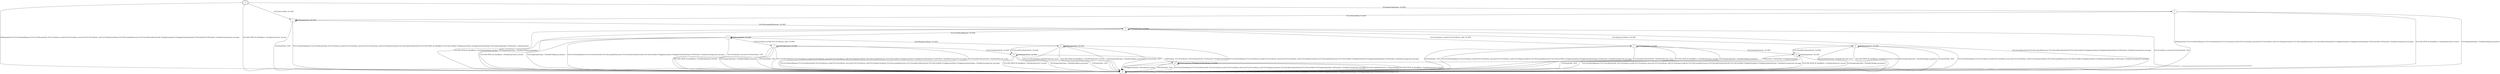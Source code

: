 digraph {
"0" [shape=doubleoctagon label=0];
"1" [shape=ellipse label=1];
"2" [shape=ellipse label=2];
"3" [shape=ellipse label=3];
"4" [shape=ellipse label=4];
"5" [shape=ellipse label=5];
"6" [shape=ellipse label=6];
"7" [shape=ellipse label=7];
"8" [shape=ellipse label=8];
"9" [shape=ellipse label=9];
"10" [shape=ellipse label=10];
"11" [shape=ellipse label=11];
"12" [shape=rectangle label=12];
"0" -> "12" [label="NoRenegotiation-TLS13CertificateRequest-TLS13CertificateVerify-TLS13Certificate_invalid-TLS13Certificate_untrusted-TLS13Certificate_valid-TLS13EmptyCertificate-TLS13EncryptedExtensions-TLS13InvalidCertificateVerify-TLSApplicationData-TLSApplicationDataEmpty-TLSCloseNotify-TLSFinished / FatalAlert(unexpected_message)"];
"0" -> "12" [label="TLS13SH_WITH_00_RandBytes / FatalAlert(protocol_version)"];
"0" -> "1" [label="TLS13ServerHello / No RSP"];
"0" -> "2" [label="TLSChangeCipherSpec / No RSP"];
"1" -> "1" [label="NoRenegotiation / No RSP"];
"1" -> "12" [label="TLS13CertificateRequest-TLS13CertificateVerify-TLS13Certificate_invalid-TLS13Certificate_untrusted-TLS13Certificate_valid-TLS13EmptyCertificate-TLS13InvalidCertificateVerify-TLS13SH_WITH_00_RandBytes-TLS13ServerHello-TLSApplicationData-TLSApplicationDataEmpty-TLSChangeCipherSpec-TLSFinished / UnknownPacket"];
"1" -> "3" [label="TLS13EncryptedExtensions / No RSP"];
"1" -> "12" [label="TLSCloseNotify / EOF"];
"2" -> "12" [label="NoRenegotiation-TLS13CertificateRequest-TLS13CertificateVerify-TLS13Certificate_invalid-TLS13Certificate_untrusted-TLS13Certificate_valid-TLS13EmptyCertificate-TLS13EncryptedExtensions-TLS13InvalidCertificateVerify-TLSApplicationData-TLSApplicationDataEmpty-TLSCloseNotify-TLSFinished / FatalAlert(unexpected_message)"];
"2" -> "12" [label="TLS13SH_WITH_00_RandBytes / FatalAlert(protocol_version)"];
"2" -> "1" [label="TLS13ServerHello / No RSP"];
"2" -> "12" [label="TLSChangeCipherSpec / FatalAlert(illegal_parameter)"];
"3" -> "3" [label="NoRenegotiation / No RSP"];
"3" -> "4" [label="TLS13CertificateRequest / No RSP"];
"3" -> "12" [label="TLS13CertificateVerify-TLS13EncryptedExtensions-TLS13InvalidCertificateVerify-TLS13ServerHello-TLSApplicationData-TLSApplicationDataEmpty-TLSFinished / FatalAlert(unexpected_message)"];
"3" -> "5" [label="TLS13Certificate_invalid-TLS13Certificate_valid / No RSP"];
"3" -> "12" [label="TLS13Certificate_untrusted-TLSCloseNotify / EOF"];
"3" -> "6" [label="TLS13EmptyCertificate / No RSP"];
"3" -> "12" [label="TLS13SH_WITH_00_RandBytes / FatalAlert(protocol_version)"];
"3" -> "12" [label="TLSChangeCipherSpec / FatalAlert(illegal_parameter)"];
"4" -> "4" [label="NoRenegotiation / No RSP"];
"4" -> "12" [label="TLS13CertificateRequest-TLS13CertificateVerify-TLS13EncryptedExtensions-TLS13InvalidCertificateVerify-TLS13ServerHello-TLSApplicationData-TLSApplicationDataEmpty-TLSFinished / FatalAlert(unexpected_message)"];
"4" -> "7" [label="TLS13Certificate_invalid-TLS13Certificate_valid / No RSP"];
"4" -> "12" [label="TLS13Certificate_untrusted-TLSCloseNotify / EOF"];
"4" -> "8" [label="TLS13EmptyCertificate / No RSP"];
"4" -> "12" [label="TLS13SH_WITH_00_RandBytes / FatalAlert(protocol_version)"];
"4" -> "12" [label="TLSChangeCipherSpec / FatalAlert(illegal_parameter)"];
"5" -> "5" [label="NoRenegotiation / No RSP"];
"5" -> "12" [label="TLS13CertificateRequest-TLS13Certificate_invalid-TLS13Certificate_untrusted-TLS13Certificate_valid-TLS13EmptyCertificate-TLS13EncryptedExtensions-TLS13ServerHello-TLSApplicationData-TLSApplicationDataEmpty-TLSFinished / FatalAlert(unexpected_message)"];
"5" -> "9" [label="TLS13CertificateVerify / No RSP"];
"5" -> "12" [label="TLS13InvalidCertificateVerify / FatalAlert(decrypt_error)"];
"5" -> "12" [label="TLS13SH_WITH_00_RandBytes / FatalAlert(protocol_version)"];
"5" -> "12" [label="TLSChangeCipherSpec / FatalAlert(illegal_parameter)"];
"5" -> "12" [label="TLSCloseNotify / EOF"];
"6" -> "6" [label="NoRenegotiation / No RSP"];
"6" -> "12" [label="TLS13CertificateRequest-TLS13Certificate_invalid-TLS13Certificate_untrusted-TLS13Certificate_valid-TLS13EmptyCertificate-TLS13EncryptedExtensions-TLS13ServerHello-TLSApplicationData-TLSApplicationDataEmpty-TLSFinished / FatalAlert(unexpected_message)"];
"6" -> "12" [label="TLS13CertificateVerify / FatalAlert(decrypt_error)"];
"6" -> "9" [label="TLS13InvalidCertificateVerify / No RSP"];
"6" -> "12" [label="TLS13SH_WITH_00_RandBytes / FatalAlert(protocol_version)"];
"6" -> "12" [label="TLSChangeCipherSpec / FatalAlert(illegal_parameter)"];
"6" -> "12" [label="TLSCloseNotify / EOF"];
"7" -> "7" [label="NoRenegotiation / No RSP"];
"7" -> "12" [label="TLS13CertificateRequest-TLS13Certificate_invalid-TLS13Certificate_untrusted-TLS13Certificate_valid-TLS13EmptyCertificate-TLS13EncryptedExtensions-TLS13ServerHello-TLSApplicationData-TLSApplicationDataEmpty-TLSFinished / FatalAlert(unexpected_message)"];
"7" -> "10" [label="TLS13CertificateVerify / No RSP"];
"7" -> "12" [label="TLS13InvalidCertificateVerify / FatalAlert(decrypt_error)"];
"7" -> "12" [label="TLS13SH_WITH_00_RandBytes / FatalAlert(protocol_version)"];
"7" -> "12" [label="TLSChangeCipherSpec / FatalAlert(illegal_parameter)"];
"7" -> "12" [label="TLSCloseNotify / EOF"];
"8" -> "8" [label="NoRenegotiation / No RSP"];
"8" -> "12" [label="TLS13CertificateRequest-TLS13Certificate_invalid-TLS13Certificate_untrusted-TLS13Certificate_valid-TLS13EmptyCertificate-TLS13EncryptedExtensions-TLS13ServerHello-TLSApplicationData-TLSApplicationDataEmpty-TLSFinished / FatalAlert(unexpected_message)"];
"8" -> "12" [label="TLS13CertificateVerify / FatalAlert(decrypt_error)"];
"8" -> "10" [label="TLS13InvalidCertificateVerify / No RSP"];
"8" -> "12" [label="TLS13SH_WITH_00_RandBytes / FatalAlert(protocol_version)"];
"8" -> "12" [label="TLSChangeCipherSpec / FatalAlert(illegal_parameter)"];
"8" -> "12" [label="TLSCloseNotify / EOF"];
"9" -> "9" [label="NoRenegotiation / No RSP"];
"9" -> "12" [label="TLS13CertificateRequest-TLS13CertificateVerify-TLS13Certificate_invalid-TLS13Certificate_untrusted-TLS13Certificate_valid-TLS13EmptyCertificate-TLS13EncryptedExtensions-TLS13InvalidCertificateVerify-TLS13ServerHello-TLSApplicationData-TLSApplicationDataEmpty / FatalAlert(unexpected_message)"];
"9" -> "12" [label="TLS13SH_WITH_00_RandBytes / FatalAlert(protocol_version)"];
"9" -> "12" [label="TLSChangeCipherSpec / FatalAlert(illegal_parameter)"];
"9" -> "12" [label="TLSCloseNotify / EOF"];
"9" -> "11" [label="TLSFinished / TLSFinished+TLSApplicationData"];
"10" -> "10" [label="NoRenegotiation / No RSP"];
"10" -> "12" [label="TLS13CertificateRequest-TLS13CertificateVerify-TLS13Certificate_invalid-TLS13Certificate_untrusted-TLS13Certificate_valid-TLS13EmptyCertificate-TLS13EncryptedExtensions-TLS13InvalidCertificateVerify-TLS13ServerHello-TLSApplicationData-TLSApplicationDataEmpty / FatalAlert(unexpected_message)"];
"10" -> "12" [label="TLS13SH_WITH_00_RandBytes / FatalAlert(protocol_version)"];
"10" -> "12" [label="TLSChangeCipherSpec / FatalAlert(illegal_parameter)"];
"10" -> "12" [label="TLSCloseNotify / EOF"];
"10" -> "11" [label="TLSFinished / TLS13Certificate+TLSCertificateVerify+TLSFinished+TLSApplicationData"];
"11" -> "11" [label="NoRenegotiation-TLSApplicationDataEmpty / No RSP"];
"11" -> "12" [label="TLS13CertificateRequest-TLS13CertificateVerify-TLS13Certificate_invalid-TLS13Certificate_untrusted-TLS13Certificate_valid-TLS13EmptyCertificate-TLS13InvalidCertificateVerify-TLS13ServerHello-TLSChangeCipherSpec-TLSFinished / FatalAlert(unexpected_message)"];
"11" -> "12" [label="TLS13EncryptedExtensions / UnknownPacket"];
"11" -> "12" [label="TLS13SH_WITH_00_RandBytes / FatalAlert(protocol_version)"];
"11" -> "12" [label="TLSApplicationData / Warning(close_notify)"];
"11" -> "12" [label="TLSCloseNotify / EOF"];
"12" -> "12" [label="NoRenegotiation-TLS13CertificateRequest-TLS13CertificateVerify-TLS13Certificate_invalid-TLS13Certificate_untrusted-TLS13Certificate_valid-TLS13EmptyCertificate-TLS13EncryptedExtensions-TLS13InvalidCertificateVerify-TLS13SH_WITH_00_RandBytes-TLS13ServerHello-TLSApplicationData-TLSApplicationDataEmpty-TLSChangeCipherSpec-TLSCloseNotify-TLSFinished / EOF"];
}
